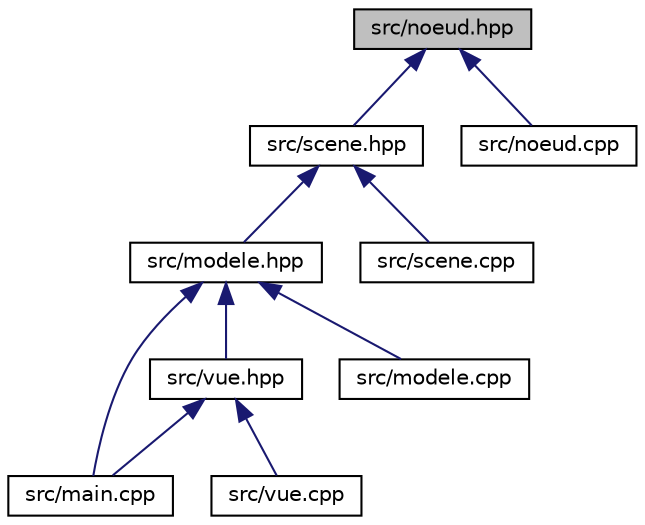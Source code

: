 digraph "src/noeud.hpp"
{
  edge [fontname="Helvetica",fontsize="10",labelfontname="Helvetica",labelfontsize="10"];
  node [fontname="Helvetica",fontsize="10",shape=record];
  Node1 [label="src/noeud.hpp",height=0.2,width=0.4,color="black", fillcolor="grey75", style="filled", fontcolor="black"];
  Node1 -> Node2 [dir="back",color="midnightblue",fontsize="10",style="solid"];
  Node2 [label="src/scene.hpp",height=0.2,width=0.4,color="black", fillcolor="white", style="filled",URL="$scene_8hpp.html",tooltip="Scene chargee par fichier. "];
  Node2 -> Node3 [dir="back",color="midnightblue",fontsize="10",style="solid"];
  Node3 [label="src/modele.hpp",height=0.2,width=0.4,color="black", fillcolor="white", style="filled",URL="$modele_8hpp.html",tooltip="Classe du modèle de MVC. "];
  Node3 -> Node4 [dir="back",color="midnightblue",fontsize="10",style="solid"];
  Node4 [label="src/main.cpp",height=0.2,width=0.4,color="black", fillcolor="white", style="filled",URL="$main_8cpp.html",tooltip="Programme principal. "];
  Node3 -> Node5 [dir="back",color="midnightblue",fontsize="10",style="solid"];
  Node5 [label="src/vue.hpp",height=0.2,width=0.4,color="black", fillcolor="white", style="filled",URL="$vue_8hpp.html",tooltip="Classe de gestion de l&#39;affichage. "];
  Node5 -> Node4 [dir="back",color="midnightblue",fontsize="10",style="solid"];
  Node5 -> Node6 [dir="back",color="midnightblue",fontsize="10",style="solid"];
  Node6 [label="src/vue.cpp",height=0.2,width=0.4,color="black", fillcolor="white", style="filled",URL="$vue_8cpp.html",tooltip="Classe de gestion de l&#39;affichage. "];
  Node3 -> Node7 [dir="back",color="midnightblue",fontsize="10",style="solid"];
  Node7 [label="src/modele.cpp",height=0.2,width=0.4,color="black", fillcolor="white", style="filled",URL="$modele_8cpp.html",tooltip="Classe du modèle de MVC. "];
  Node2 -> Node8 [dir="back",color="midnightblue",fontsize="10",style="solid"];
  Node8 [label="src/scene.cpp",height=0.2,width=0.4,color="black", fillcolor="white", style="filled",URL="$scene_8cpp.html"];
  Node1 -> Node9 [dir="back",color="midnightblue",fontsize="10",style="solid"];
  Node9 [label="src/noeud.cpp",height=0.2,width=0.4,color="black", fillcolor="white", style="filled",URL="$noeud_8cpp.html"];
}
